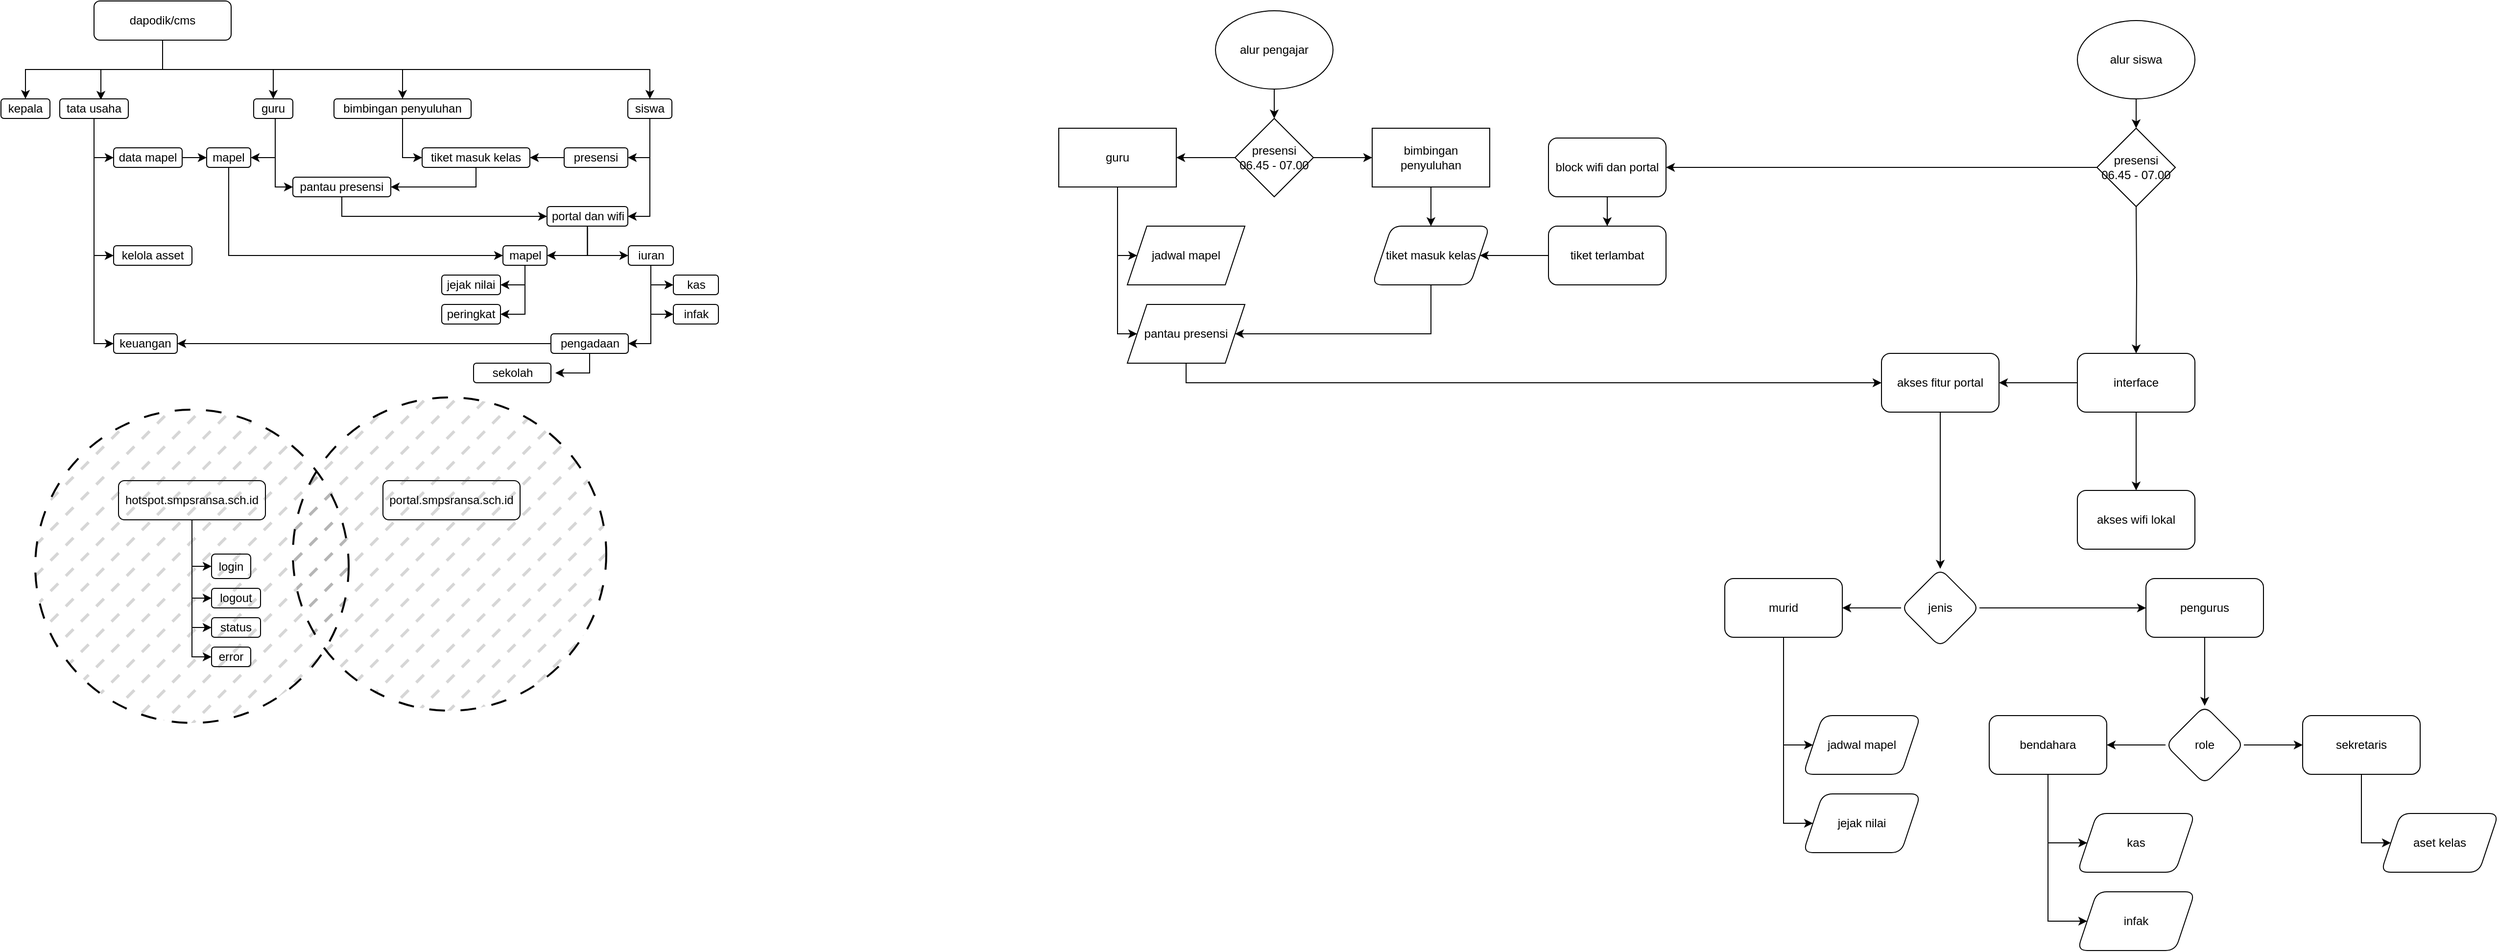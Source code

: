 <mxfile version="22.0.4" type="github">
  <diagram name="Halaman-1" id="TxN-kL1bxHS-qyeHNueX">
    <mxGraphModel dx="786" dy="450" grid="1" gridSize="10" guides="1" tooltips="1" connect="1" arrows="1" fold="1" page="1" pageScale="1" pageWidth="827" pageHeight="1169" math="0" shadow="0">
      <root>
        <mxCell id="0" />
        <mxCell id="1" parent="0" />
        <mxCell id="PeeLNKL8KS9F9H26MRFx-2" value="portal.smpsransa.sch.id" style="rounded=1;whiteSpace=wrap;html=1;" vertex="1" parent="1">
          <mxGeometry x="450" y="510" width="140" height="40" as="geometry" />
        </mxCell>
        <mxCell id="PeeLNKL8KS9F9H26MRFx-53" style="edgeStyle=orthogonalEdgeStyle;rounded=0;orthogonalLoop=1;jettySize=auto;html=1;exitX=0.5;exitY=1;exitDx=0;exitDy=0;entryX=0;entryY=0.5;entryDx=0;entryDy=0;" edge="1" parent="1" source="PeeLNKL8KS9F9H26MRFx-3" target="PeeLNKL8KS9F9H26MRFx-4">
          <mxGeometry relative="1" as="geometry" />
        </mxCell>
        <mxCell id="PeeLNKL8KS9F9H26MRFx-54" style="edgeStyle=orthogonalEdgeStyle;rounded=0;orthogonalLoop=1;jettySize=auto;html=1;exitX=0.5;exitY=1;exitDx=0;exitDy=0;entryX=0;entryY=0.5;entryDx=0;entryDy=0;" edge="1" parent="1" source="PeeLNKL8KS9F9H26MRFx-3" target="PeeLNKL8KS9F9H26MRFx-5">
          <mxGeometry relative="1" as="geometry" />
        </mxCell>
        <mxCell id="PeeLNKL8KS9F9H26MRFx-55" style="edgeStyle=orthogonalEdgeStyle;rounded=0;orthogonalLoop=1;jettySize=auto;html=1;exitX=0.5;exitY=1;exitDx=0;exitDy=0;entryX=0;entryY=0.5;entryDx=0;entryDy=0;" edge="1" parent="1" source="PeeLNKL8KS9F9H26MRFx-3" target="PeeLNKL8KS9F9H26MRFx-6">
          <mxGeometry relative="1" as="geometry" />
        </mxCell>
        <mxCell id="PeeLNKL8KS9F9H26MRFx-56" style="edgeStyle=orthogonalEdgeStyle;rounded=0;orthogonalLoop=1;jettySize=auto;html=1;exitX=0.5;exitY=1;exitDx=0;exitDy=0;entryX=0;entryY=0.5;entryDx=0;entryDy=0;" edge="1" parent="1" source="PeeLNKL8KS9F9H26MRFx-3" target="PeeLNKL8KS9F9H26MRFx-7">
          <mxGeometry relative="1" as="geometry" />
        </mxCell>
        <mxCell id="PeeLNKL8KS9F9H26MRFx-3" value="hotspot.smpsransa.sch.id" style="rounded=1;whiteSpace=wrap;html=1;" vertex="1" parent="1">
          <mxGeometry x="180" y="510" width="150" height="40" as="geometry" />
        </mxCell>
        <mxCell id="PeeLNKL8KS9F9H26MRFx-4" value="login" style="rounded=1;whiteSpace=wrap;html=1;" vertex="1" parent="1">
          <mxGeometry x="275" y="585" width="40" height="25" as="geometry" />
        </mxCell>
        <mxCell id="PeeLNKL8KS9F9H26MRFx-5" value="logout" style="rounded=1;whiteSpace=wrap;html=1;" vertex="1" parent="1">
          <mxGeometry x="275" y="620" width="50" height="20" as="geometry" />
        </mxCell>
        <mxCell id="PeeLNKL8KS9F9H26MRFx-6" value="status" style="rounded=1;whiteSpace=wrap;html=1;" vertex="1" parent="1">
          <mxGeometry x="275" y="650" width="50" height="20" as="geometry" />
        </mxCell>
        <mxCell id="PeeLNKL8KS9F9H26MRFx-7" value="error" style="rounded=1;whiteSpace=wrap;html=1;" vertex="1" parent="1">
          <mxGeometry x="275" y="680" width="40" height="20" as="geometry" />
        </mxCell>
        <mxCell id="PeeLNKL8KS9F9H26MRFx-32" style="edgeStyle=orthogonalEdgeStyle;rounded=0;orthogonalLoop=1;jettySize=auto;html=1;exitX=0.5;exitY=1;exitDx=0;exitDy=0;entryX=0.5;entryY=0;entryDx=0;entryDy=0;" edge="1" parent="1" source="PeeLNKL8KS9F9H26MRFx-8" target="PeeLNKL8KS9F9H26MRFx-10">
          <mxGeometry relative="1" as="geometry" />
        </mxCell>
        <mxCell id="PeeLNKL8KS9F9H26MRFx-36" style="edgeStyle=orthogonalEdgeStyle;rounded=0;orthogonalLoop=1;jettySize=auto;html=1;exitX=0.5;exitY=1;exitDx=0;exitDy=0;" edge="1" parent="1" source="PeeLNKL8KS9F9H26MRFx-8" target="PeeLNKL8KS9F9H26MRFx-12">
          <mxGeometry relative="1" as="geometry" />
        </mxCell>
        <mxCell id="PeeLNKL8KS9F9H26MRFx-37" style="edgeStyle=orthogonalEdgeStyle;rounded=0;orthogonalLoop=1;jettySize=auto;html=1;exitX=0.5;exitY=1;exitDx=0;exitDy=0;entryX=0.5;entryY=0;entryDx=0;entryDy=0;" edge="1" parent="1" source="PeeLNKL8KS9F9H26MRFx-8" target="PeeLNKL8KS9F9H26MRFx-13">
          <mxGeometry relative="1" as="geometry" />
        </mxCell>
        <mxCell id="PeeLNKL8KS9F9H26MRFx-38" style="edgeStyle=orthogonalEdgeStyle;rounded=0;orthogonalLoop=1;jettySize=auto;html=1;exitX=0.5;exitY=1;exitDx=0;exitDy=0;" edge="1" parent="1" source="PeeLNKL8KS9F9H26MRFx-8" target="PeeLNKL8KS9F9H26MRFx-23">
          <mxGeometry relative="1" as="geometry" />
        </mxCell>
        <mxCell id="PeeLNKL8KS9F9H26MRFx-8" value="dapodik/cms" style="rounded=1;whiteSpace=wrap;html=1;" vertex="1" parent="1">
          <mxGeometry x="155" y="20" width="140" height="40" as="geometry" />
        </mxCell>
        <mxCell id="PeeLNKL8KS9F9H26MRFx-190" style="edgeStyle=orthogonalEdgeStyle;rounded=0;orthogonalLoop=1;jettySize=auto;html=1;exitX=0.5;exitY=1;exitDx=0;exitDy=0;entryX=0;entryY=0.5;entryDx=0;entryDy=0;" edge="1" parent="1" source="PeeLNKL8KS9F9H26MRFx-17" target="PeeLNKL8KS9F9H26MRFx-188">
          <mxGeometry relative="1" as="geometry" />
        </mxCell>
        <mxCell id="PeeLNKL8KS9F9H26MRFx-17" value="mapel" style="rounded=1;whiteSpace=wrap;html=1;" vertex="1" parent="1">
          <mxGeometry x="270" y="170" width="45" height="20" as="geometry" />
        </mxCell>
        <mxCell id="PeeLNKL8KS9F9H26MRFx-43" style="edgeStyle=orthogonalEdgeStyle;rounded=0;orthogonalLoop=1;jettySize=auto;html=1;exitX=0.5;exitY=1;exitDx=0;exitDy=0;entryX=1;entryY=0.5;entryDx=0;entryDy=0;" edge="1" parent="1" source="PeeLNKL8KS9F9H26MRFx-23" target="PeeLNKL8KS9F9H26MRFx-25">
          <mxGeometry relative="1" as="geometry" />
        </mxCell>
        <mxCell id="PeeLNKL8KS9F9H26MRFx-186" style="edgeStyle=orthogonalEdgeStyle;rounded=0;orthogonalLoop=1;jettySize=auto;html=1;exitX=0.5;exitY=1;exitDx=0;exitDy=0;entryX=1;entryY=0.5;entryDx=0;entryDy=0;" edge="1" parent="1" source="PeeLNKL8KS9F9H26MRFx-23" target="PeeLNKL8KS9F9H26MRFx-169">
          <mxGeometry relative="1" as="geometry" />
        </mxCell>
        <mxCell id="PeeLNKL8KS9F9H26MRFx-23" value="siswa" style="rounded=1;whiteSpace=wrap;html=1;" vertex="1" parent="1">
          <mxGeometry x="700" y="120" width="45" height="20" as="geometry" />
        </mxCell>
        <mxCell id="PeeLNKL8KS9F9H26MRFx-164" style="edgeStyle=orthogonalEdgeStyle;rounded=0;orthogonalLoop=1;jettySize=auto;html=1;exitX=0.5;exitY=1;exitDx=0;exitDy=0;entryX=0;entryY=0.5;entryDx=0;entryDy=0;" edge="1" parent="1" source="PeeLNKL8KS9F9H26MRFx-24" target="PeeLNKL8KS9F9H26MRFx-150">
          <mxGeometry relative="1" as="geometry">
            <Array as="points">
              <mxPoint x="723.5" y="310" />
            </Array>
          </mxGeometry>
        </mxCell>
        <mxCell id="PeeLNKL8KS9F9H26MRFx-165" style="edgeStyle=orthogonalEdgeStyle;rounded=0;orthogonalLoop=1;jettySize=auto;html=1;exitX=0.5;exitY=1;exitDx=0;exitDy=0;entryX=0;entryY=0.5;entryDx=0;entryDy=0;" edge="1" parent="1" source="PeeLNKL8KS9F9H26MRFx-24" target="PeeLNKL8KS9F9H26MRFx-151">
          <mxGeometry relative="1" as="geometry" />
        </mxCell>
        <mxCell id="PeeLNKL8KS9F9H26MRFx-180" style="edgeStyle=orthogonalEdgeStyle;rounded=0;orthogonalLoop=1;jettySize=auto;html=1;exitX=0.5;exitY=1;exitDx=0;exitDy=0;entryX=1;entryY=0.5;entryDx=0;entryDy=0;" edge="1" parent="1" source="PeeLNKL8KS9F9H26MRFx-24" target="PeeLNKL8KS9F9H26MRFx-152">
          <mxGeometry relative="1" as="geometry" />
        </mxCell>
        <mxCell id="PeeLNKL8KS9F9H26MRFx-24" value="iuran" style="rounded=1;whiteSpace=wrap;html=1;" vertex="1" parent="1">
          <mxGeometry x="700.5" y="270" width="46" height="20" as="geometry" />
        </mxCell>
        <mxCell id="PeeLNKL8KS9F9H26MRFx-167" value="" style="edgeStyle=orthogonalEdgeStyle;rounded=0;orthogonalLoop=1;jettySize=auto;html=1;" edge="1" parent="1" source="PeeLNKL8KS9F9H26MRFx-25" target="PeeLNKL8KS9F9H26MRFx-30">
          <mxGeometry relative="1" as="geometry" />
        </mxCell>
        <mxCell id="PeeLNKL8KS9F9H26MRFx-25" value="presensi" style="rounded=1;whiteSpace=wrap;html=1;" vertex="1" parent="1">
          <mxGeometry x="635" y="170" width="65" height="20" as="geometry" />
        </mxCell>
        <mxCell id="PeeLNKL8KS9F9H26MRFx-28" value="kelola asset" style="rounded=1;whiteSpace=wrap;html=1;" vertex="1" parent="1">
          <mxGeometry x="175" y="270" width="80" height="20" as="geometry" />
        </mxCell>
        <mxCell id="PeeLNKL8KS9F9H26MRFx-183" value="" style="edgeStyle=orthogonalEdgeStyle;rounded=0;orthogonalLoop=1;jettySize=auto;html=1;" edge="1" parent="1" source="PeeLNKL8KS9F9H26MRFx-29" target="PeeLNKL8KS9F9H26MRFx-17">
          <mxGeometry relative="1" as="geometry" />
        </mxCell>
        <mxCell id="PeeLNKL8KS9F9H26MRFx-29" value="data mapel" style="rounded=1;whiteSpace=wrap;html=1;" vertex="1" parent="1">
          <mxGeometry x="175" y="170" width="70" height="20" as="geometry" />
        </mxCell>
        <mxCell id="PeeLNKL8KS9F9H26MRFx-176" style="edgeStyle=orthogonalEdgeStyle;rounded=0;orthogonalLoop=1;jettySize=auto;html=1;exitX=0.5;exitY=1;exitDx=0;exitDy=0;entryX=1;entryY=0.5;entryDx=0;entryDy=0;" edge="1" parent="1" source="PeeLNKL8KS9F9H26MRFx-30" target="PeeLNKL8KS9F9H26MRFx-149">
          <mxGeometry relative="1" as="geometry" />
        </mxCell>
        <mxCell id="PeeLNKL8KS9F9H26MRFx-30" value="tiket masuk kelas" style="rounded=1;whiteSpace=wrap;html=1;" vertex="1" parent="1">
          <mxGeometry x="490" y="170" width="110" height="20" as="geometry" />
        </mxCell>
        <mxCell id="PeeLNKL8KS9F9H26MRFx-34" style="edgeStyle=orthogonalEdgeStyle;rounded=0;orthogonalLoop=1;jettySize=auto;html=1;exitX=0.5;exitY=1;exitDx=0;exitDy=0;entryX=0.6;entryY=0.05;entryDx=0;entryDy=0;entryPerimeter=0;" edge="1" parent="1" source="PeeLNKL8KS9F9H26MRFx-8" target="PeeLNKL8KS9F9H26MRFx-11">
          <mxGeometry relative="1" as="geometry" />
        </mxCell>
        <mxCell id="PeeLNKL8KS9F9H26MRFx-46" style="edgeStyle=orthogonalEdgeStyle;rounded=0;orthogonalLoop=1;jettySize=auto;html=1;exitX=0.5;exitY=1;exitDx=0;exitDy=0;entryX=1;entryY=0.5;entryDx=0;entryDy=0;" edge="1" parent="1" target="PeeLNKL8KS9F9H26MRFx-17">
          <mxGeometry relative="1" as="geometry">
            <mxPoint x="325" y="140" as="sourcePoint" />
            <Array as="points">
              <mxPoint x="340" y="140" />
              <mxPoint x="340" y="180" />
            </Array>
          </mxGeometry>
        </mxCell>
        <mxCell id="PeeLNKL8KS9F9H26MRFx-48" style="edgeStyle=orthogonalEdgeStyle;rounded=0;orthogonalLoop=1;jettySize=auto;html=1;exitX=0.5;exitY=1;exitDx=0;exitDy=0;entryX=0;entryY=0.5;entryDx=0;entryDy=0;" edge="1" parent="1" source="PeeLNKL8KS9F9H26MRFx-12" target="PeeLNKL8KS9F9H26MRFx-30">
          <mxGeometry relative="1" as="geometry" />
        </mxCell>
        <mxCell id="PeeLNKL8KS9F9H26MRFx-50" style="edgeStyle=orthogonalEdgeStyle;rounded=0;orthogonalLoop=1;jettySize=auto;html=1;exitX=0.5;exitY=1;exitDx=0;exitDy=0;entryX=0;entryY=0.5;entryDx=0;entryDy=0;" edge="1" parent="1" source="PeeLNKL8KS9F9H26MRFx-11" target="PeeLNKL8KS9F9H26MRFx-28">
          <mxGeometry relative="1" as="geometry" />
        </mxCell>
        <mxCell id="PeeLNKL8KS9F9H26MRFx-51" style="edgeStyle=orthogonalEdgeStyle;rounded=0;orthogonalLoop=1;jettySize=auto;html=1;exitX=0.5;exitY=1;exitDx=0;exitDy=0;entryX=0;entryY=0.5;entryDx=0;entryDy=0;" edge="1" parent="1" source="PeeLNKL8KS9F9H26MRFx-11" target="PeeLNKL8KS9F9H26MRFx-29">
          <mxGeometry relative="1" as="geometry" />
        </mxCell>
        <mxCell id="PeeLNKL8KS9F9H26MRFx-57" value="" style="ellipse;whiteSpace=wrap;html=1;fillStyle=dashed;fillColor=#333333;strokeColor=default;dashed=1;dashPattern=8 8;gradientColor=none;shadow=0;strokeWidth=2;fillOpacity=20;" vertex="1" parent="1">
          <mxGeometry x="95" y="437.5" width="320" height="320" as="geometry" />
        </mxCell>
        <mxCell id="PeeLNKL8KS9F9H26MRFx-58" value="" style="ellipse;whiteSpace=wrap;html=1;fillStyle=dashed;fillColor=#333333;strokeColor=default;dashed=1;dashPattern=8 8;gradientColor=none;shadow=0;strokeWidth=2;fillOpacity=20;" vertex="1" parent="1">
          <mxGeometry x="358" y="425" width="320" height="320" as="geometry" />
        </mxCell>
        <mxCell id="PeeLNKL8KS9F9H26MRFx-91" value="" style="edgeStyle=orthogonalEdgeStyle;rounded=0;orthogonalLoop=1;jettySize=auto;html=1;" edge="1" parent="1" source="PeeLNKL8KS9F9H26MRFx-60" target="PeeLNKL8KS9F9H26MRFx-90">
          <mxGeometry relative="1" as="geometry" />
        </mxCell>
        <mxCell id="PeeLNKL8KS9F9H26MRFx-60" value="alur siswa" style="ellipse;whiteSpace=wrap;html=1;" vertex="1" parent="1">
          <mxGeometry x="2180" y="40" width="120" height="80" as="geometry" />
        </mxCell>
        <mxCell id="PeeLNKL8KS9F9H26MRFx-69" style="edgeStyle=orthogonalEdgeStyle;rounded=0;orthogonalLoop=1;jettySize=auto;html=1;exitX=0;exitY=0.5;exitDx=0;exitDy=0;entryX=1;entryY=0.5;entryDx=0;entryDy=0;" edge="1" parent="1" source="PeeLNKL8KS9F9H26MRFx-90" target="PeeLNKL8KS9F9H26MRFx-65">
          <mxGeometry relative="1" as="geometry">
            <mxPoint x="1870" y="190" as="sourcePoint" />
            <mxPoint x="1830" y="190" as="targetPoint" />
          </mxGeometry>
        </mxCell>
        <mxCell id="PeeLNKL8KS9F9H26MRFx-71" value="" style="edgeStyle=orthogonalEdgeStyle;rounded=0;orthogonalLoop=1;jettySize=auto;html=1;exitX=0.5;exitY=1;exitDx=0;exitDy=0;" edge="1" parent="1" target="PeeLNKL8KS9F9H26MRFx-70">
          <mxGeometry relative="1" as="geometry">
            <mxPoint x="2240" y="230" as="sourcePoint" />
          </mxGeometry>
        </mxCell>
        <mxCell id="PeeLNKL8KS9F9H26MRFx-68" value="" style="edgeStyle=orthogonalEdgeStyle;rounded=0;orthogonalLoop=1;jettySize=auto;html=1;" edge="1" parent="1" source="PeeLNKL8KS9F9H26MRFx-65" target="PeeLNKL8KS9F9H26MRFx-67">
          <mxGeometry relative="1" as="geometry" />
        </mxCell>
        <mxCell id="PeeLNKL8KS9F9H26MRFx-65" value="block wifi dan portal" style="whiteSpace=wrap;html=1;rounded=1;" vertex="1" parent="1">
          <mxGeometry x="1640" y="160" width="120" height="60" as="geometry" />
        </mxCell>
        <mxCell id="PeeLNKL8KS9F9H26MRFx-138" style="edgeStyle=orthogonalEdgeStyle;rounded=0;orthogonalLoop=1;jettySize=auto;html=1;exitX=0;exitY=0.5;exitDx=0;exitDy=0;entryX=1;entryY=0.5;entryDx=0;entryDy=0;" edge="1" parent="1" source="PeeLNKL8KS9F9H26MRFx-67" target="PeeLNKL8KS9F9H26MRFx-86">
          <mxGeometry relative="1" as="geometry" />
        </mxCell>
        <mxCell id="PeeLNKL8KS9F9H26MRFx-67" value="tiket terlambat" style="whiteSpace=wrap;html=1;rounded=1;" vertex="1" parent="1">
          <mxGeometry x="1640" y="250" width="120" height="60" as="geometry" />
        </mxCell>
        <mxCell id="PeeLNKL8KS9F9H26MRFx-73" value="" style="edgeStyle=orthogonalEdgeStyle;rounded=0;orthogonalLoop=1;jettySize=auto;html=1;" edge="1" parent="1" source="PeeLNKL8KS9F9H26MRFx-70" target="PeeLNKL8KS9F9H26MRFx-72">
          <mxGeometry relative="1" as="geometry" />
        </mxCell>
        <mxCell id="PeeLNKL8KS9F9H26MRFx-139" value="" style="edgeStyle=orthogonalEdgeStyle;rounded=0;orthogonalLoop=1;jettySize=auto;html=1;" edge="1" parent="1" source="PeeLNKL8KS9F9H26MRFx-70" target="PeeLNKL8KS9F9H26MRFx-74">
          <mxGeometry relative="1" as="geometry" />
        </mxCell>
        <mxCell id="PeeLNKL8KS9F9H26MRFx-70" value="interface" style="whiteSpace=wrap;html=1;rounded=1;" vertex="1" parent="1">
          <mxGeometry x="2180" y="380" width="120" height="60" as="geometry" />
        </mxCell>
        <mxCell id="PeeLNKL8KS9F9H26MRFx-72" value="akses wifi lokal" style="whiteSpace=wrap;html=1;rounded=1;" vertex="1" parent="1">
          <mxGeometry x="2180" y="520" width="120" height="60" as="geometry" />
        </mxCell>
        <mxCell id="PeeLNKL8KS9F9H26MRFx-99" value="" style="edgeStyle=orthogonalEdgeStyle;rounded=0;orthogonalLoop=1;jettySize=auto;html=1;" edge="1" parent="1" source="PeeLNKL8KS9F9H26MRFx-74" target="PeeLNKL8KS9F9H26MRFx-98">
          <mxGeometry relative="1" as="geometry" />
        </mxCell>
        <mxCell id="PeeLNKL8KS9F9H26MRFx-74" value="akses fitur portal" style="whiteSpace=wrap;html=1;rounded=1;" vertex="1" parent="1">
          <mxGeometry x="1980" y="380" width="120" height="60" as="geometry" />
        </mxCell>
        <mxCell id="PeeLNKL8KS9F9H26MRFx-79" style="edgeStyle=orthogonalEdgeStyle;rounded=0;orthogonalLoop=1;jettySize=auto;html=1;exitX=0.5;exitY=1;exitDx=0;exitDy=0;entryX=0.5;entryY=0;entryDx=0;entryDy=0;" edge="1" parent="1" source="PeeLNKL8KS9F9H26MRFx-77" target="PeeLNKL8KS9F9H26MRFx-78">
          <mxGeometry relative="1" as="geometry" />
        </mxCell>
        <mxCell id="PeeLNKL8KS9F9H26MRFx-77" value="alur pengajar" style="ellipse;whiteSpace=wrap;html=1;" vertex="1" parent="1">
          <mxGeometry x="1300" y="30" width="120" height="80" as="geometry" />
        </mxCell>
        <mxCell id="PeeLNKL8KS9F9H26MRFx-81" value="" style="edgeStyle=orthogonalEdgeStyle;rounded=0;orthogonalLoop=1;jettySize=auto;html=1;" edge="1" parent="1" source="PeeLNKL8KS9F9H26MRFx-78" target="PeeLNKL8KS9F9H26MRFx-80">
          <mxGeometry relative="1" as="geometry" />
        </mxCell>
        <mxCell id="PeeLNKL8KS9F9H26MRFx-83" value="" style="edgeStyle=orthogonalEdgeStyle;rounded=0;orthogonalLoop=1;jettySize=auto;html=1;" edge="1" parent="1" source="PeeLNKL8KS9F9H26MRFx-78" target="PeeLNKL8KS9F9H26MRFx-82">
          <mxGeometry relative="1" as="geometry" />
        </mxCell>
        <mxCell id="PeeLNKL8KS9F9H26MRFx-78" value="presensi 06.45 - 07.00" style="rhombus;whiteSpace=wrap;html=1;" vertex="1" parent="1">
          <mxGeometry x="1320" y="140" width="80" height="80" as="geometry" />
        </mxCell>
        <mxCell id="PeeLNKL8KS9F9H26MRFx-143" value="" style="edgeStyle=orthogonalEdgeStyle;rounded=0;orthogonalLoop=1;jettySize=auto;html=1;entryX=0;entryY=0.5;entryDx=0;entryDy=0;" edge="1" parent="1" source="PeeLNKL8KS9F9H26MRFx-80" target="PeeLNKL8KS9F9H26MRFx-142">
          <mxGeometry relative="1" as="geometry">
            <Array as="points">
              <mxPoint x="1200" y="280" />
            </Array>
          </mxGeometry>
        </mxCell>
        <mxCell id="PeeLNKL8KS9F9H26MRFx-145" style="edgeStyle=orthogonalEdgeStyle;rounded=0;orthogonalLoop=1;jettySize=auto;html=1;exitX=0.5;exitY=1;exitDx=0;exitDy=0;entryX=0;entryY=0.5;entryDx=0;entryDy=0;" edge="1" parent="1" source="PeeLNKL8KS9F9H26MRFx-80" target="PeeLNKL8KS9F9H26MRFx-144">
          <mxGeometry relative="1" as="geometry">
            <Array as="points">
              <mxPoint x="1200" y="360" />
            </Array>
          </mxGeometry>
        </mxCell>
        <mxCell id="PeeLNKL8KS9F9H26MRFx-80" value="guru" style="whiteSpace=wrap;html=1;" vertex="1" parent="1">
          <mxGeometry x="1140" y="150" width="120" height="60" as="geometry" />
        </mxCell>
        <mxCell id="PeeLNKL8KS9F9H26MRFx-87" value="" style="edgeStyle=orthogonalEdgeStyle;rounded=0;orthogonalLoop=1;jettySize=auto;html=1;" edge="1" parent="1" source="PeeLNKL8KS9F9H26MRFx-82" target="PeeLNKL8KS9F9H26MRFx-86">
          <mxGeometry relative="1" as="geometry" />
        </mxCell>
        <mxCell id="PeeLNKL8KS9F9H26MRFx-82" value="bimbingan penyuluhan" style="whiteSpace=wrap;html=1;" vertex="1" parent="1">
          <mxGeometry x="1460" y="150" width="120" height="60" as="geometry" />
        </mxCell>
        <mxCell id="PeeLNKL8KS9F9H26MRFx-147" style="edgeStyle=orthogonalEdgeStyle;rounded=0;orthogonalLoop=1;jettySize=auto;html=1;exitX=0.5;exitY=1;exitDx=0;exitDy=0;entryX=1;entryY=0.5;entryDx=0;entryDy=0;" edge="1" parent="1" source="PeeLNKL8KS9F9H26MRFx-86" target="PeeLNKL8KS9F9H26MRFx-144">
          <mxGeometry relative="1" as="geometry">
            <Array as="points">
              <mxPoint x="1520" y="360" />
            </Array>
          </mxGeometry>
        </mxCell>
        <mxCell id="PeeLNKL8KS9F9H26MRFx-86" value="tiket masuk kelas" style="shape=parallelogram;perimeter=parallelogramPerimeter;whiteSpace=wrap;html=1;fixedSize=1;rounded=1;" vertex="1" parent="1">
          <mxGeometry x="1460" y="250" width="120" height="60" as="geometry" />
        </mxCell>
        <mxCell id="PeeLNKL8KS9F9H26MRFx-90" value="presensi 06.45 - 07.00" style="rhombus;whiteSpace=wrap;html=1;" vertex="1" parent="1">
          <mxGeometry x="2200" y="150" width="80" height="80" as="geometry" />
        </mxCell>
        <mxCell id="PeeLNKL8KS9F9H26MRFx-103" value="" style="edgeStyle=orthogonalEdgeStyle;rounded=0;orthogonalLoop=1;jettySize=auto;html=1;" edge="1" parent="1" source="PeeLNKL8KS9F9H26MRFx-98" target="PeeLNKL8KS9F9H26MRFx-102">
          <mxGeometry relative="1" as="geometry" />
        </mxCell>
        <mxCell id="PeeLNKL8KS9F9H26MRFx-106" value="" style="edgeStyle=orthogonalEdgeStyle;rounded=0;orthogonalLoop=1;jettySize=auto;html=1;" edge="1" parent="1" source="PeeLNKL8KS9F9H26MRFx-98" target="PeeLNKL8KS9F9H26MRFx-105">
          <mxGeometry relative="1" as="geometry" />
        </mxCell>
        <mxCell id="PeeLNKL8KS9F9H26MRFx-98" value="jenis" style="rhombus;whiteSpace=wrap;html=1;rounded=1;" vertex="1" parent="1">
          <mxGeometry x="2000" y="600" width="80" height="80" as="geometry" />
        </mxCell>
        <mxCell id="PeeLNKL8KS9F9H26MRFx-108" value="" style="edgeStyle=orthogonalEdgeStyle;rounded=0;orthogonalLoop=1;jettySize=auto;html=1;" edge="1" parent="1" source="PeeLNKL8KS9F9H26MRFx-102" target="PeeLNKL8KS9F9H26MRFx-107">
          <mxGeometry relative="1" as="geometry" />
        </mxCell>
        <mxCell id="PeeLNKL8KS9F9H26MRFx-102" value="pengurus" style="whiteSpace=wrap;html=1;rounded=1;" vertex="1" parent="1">
          <mxGeometry x="2250" y="610" width="120" height="60" as="geometry" />
        </mxCell>
        <mxCell id="PeeLNKL8KS9F9H26MRFx-130" value="" style="edgeStyle=orthogonalEdgeStyle;rounded=0;orthogonalLoop=1;jettySize=auto;html=1;entryX=0;entryY=0.5;entryDx=0;entryDy=0;" edge="1" parent="1" source="PeeLNKL8KS9F9H26MRFx-105" target="PeeLNKL8KS9F9H26MRFx-129">
          <mxGeometry relative="1" as="geometry">
            <Array as="points">
              <mxPoint x="1880" y="780" />
            </Array>
          </mxGeometry>
        </mxCell>
        <mxCell id="PeeLNKL8KS9F9H26MRFx-133" style="edgeStyle=orthogonalEdgeStyle;rounded=0;orthogonalLoop=1;jettySize=auto;html=1;exitX=0.5;exitY=1;exitDx=0;exitDy=0;entryX=0;entryY=0.5;entryDx=0;entryDy=0;" edge="1" parent="1" source="PeeLNKL8KS9F9H26MRFx-105" target="PeeLNKL8KS9F9H26MRFx-132">
          <mxGeometry relative="1" as="geometry">
            <Array as="points">
              <mxPoint x="1880" y="860" />
            </Array>
          </mxGeometry>
        </mxCell>
        <mxCell id="PeeLNKL8KS9F9H26MRFx-105" value="murid" style="whiteSpace=wrap;html=1;rounded=1;" vertex="1" parent="1">
          <mxGeometry x="1820" y="610" width="120" height="60" as="geometry" />
        </mxCell>
        <mxCell id="PeeLNKL8KS9F9H26MRFx-110" value="" style="edgeStyle=orthogonalEdgeStyle;rounded=0;orthogonalLoop=1;jettySize=auto;html=1;" edge="1" parent="1" source="PeeLNKL8KS9F9H26MRFx-107" target="PeeLNKL8KS9F9H26MRFx-109">
          <mxGeometry relative="1" as="geometry" />
        </mxCell>
        <mxCell id="PeeLNKL8KS9F9H26MRFx-112" value="" style="edgeStyle=orthogonalEdgeStyle;rounded=0;orthogonalLoop=1;jettySize=auto;html=1;" edge="1" parent="1" source="PeeLNKL8KS9F9H26MRFx-107" target="PeeLNKL8KS9F9H26MRFx-111">
          <mxGeometry relative="1" as="geometry" />
        </mxCell>
        <mxCell id="PeeLNKL8KS9F9H26MRFx-107" value="role" style="rhombus;whiteSpace=wrap;html=1;rounded=1;" vertex="1" parent="1">
          <mxGeometry x="2270" y="740" width="80" height="80" as="geometry" />
        </mxCell>
        <mxCell id="PeeLNKL8KS9F9H26MRFx-124" style="edgeStyle=orthogonalEdgeStyle;rounded=0;orthogonalLoop=1;jettySize=auto;html=1;exitX=0.5;exitY=1;exitDx=0;exitDy=0;entryX=0;entryY=0.5;entryDx=0;entryDy=0;" edge="1" parent="1" source="PeeLNKL8KS9F9H26MRFx-109" target="PeeLNKL8KS9F9H26MRFx-121">
          <mxGeometry relative="1" as="geometry">
            <Array as="points">
              <mxPoint x="2150" y="880" />
            </Array>
          </mxGeometry>
        </mxCell>
        <mxCell id="PeeLNKL8KS9F9H26MRFx-125" style="edgeStyle=orthogonalEdgeStyle;rounded=0;orthogonalLoop=1;jettySize=auto;html=1;exitX=0.5;exitY=1;exitDx=0;exitDy=0;entryX=0;entryY=0.5;entryDx=0;entryDy=0;" edge="1" parent="1" source="PeeLNKL8KS9F9H26MRFx-109" target="PeeLNKL8KS9F9H26MRFx-123">
          <mxGeometry relative="1" as="geometry">
            <Array as="points">
              <mxPoint x="2150" y="960" />
            </Array>
          </mxGeometry>
        </mxCell>
        <mxCell id="PeeLNKL8KS9F9H26MRFx-109" value="bendahara" style="whiteSpace=wrap;html=1;rounded=1;" vertex="1" parent="1">
          <mxGeometry x="2090" y="750" width="120" height="60" as="geometry" />
        </mxCell>
        <mxCell id="PeeLNKL8KS9F9H26MRFx-128" value="" style="edgeStyle=orthogonalEdgeStyle;rounded=0;orthogonalLoop=1;jettySize=auto;html=1;" edge="1" parent="1" source="PeeLNKL8KS9F9H26MRFx-111" target="PeeLNKL8KS9F9H26MRFx-127">
          <mxGeometry relative="1" as="geometry">
            <Array as="points">
              <mxPoint x="2470" y="880" />
            </Array>
          </mxGeometry>
        </mxCell>
        <mxCell id="PeeLNKL8KS9F9H26MRFx-111" value="sekretaris" style="whiteSpace=wrap;html=1;rounded=1;" vertex="1" parent="1">
          <mxGeometry x="2410" y="750" width="120" height="60" as="geometry" />
        </mxCell>
        <mxCell id="PeeLNKL8KS9F9H26MRFx-121" value="kas" style="shape=parallelogram;perimeter=parallelogramPerimeter;whiteSpace=wrap;html=1;fixedSize=1;rounded=1;" vertex="1" parent="1">
          <mxGeometry x="2180" y="850" width="120" height="60" as="geometry" />
        </mxCell>
        <mxCell id="PeeLNKL8KS9F9H26MRFx-123" value="infak" style="shape=parallelogram;perimeter=parallelogramPerimeter;whiteSpace=wrap;html=1;fixedSize=1;rounded=1;" vertex="1" parent="1">
          <mxGeometry x="2180" y="930" width="120" height="60" as="geometry" />
        </mxCell>
        <mxCell id="PeeLNKL8KS9F9H26MRFx-127" value="aset kelas" style="shape=parallelogram;perimeter=parallelogramPerimeter;whiteSpace=wrap;html=1;fixedSize=1;rounded=1;" vertex="1" parent="1">
          <mxGeometry x="2490" y="850" width="120" height="60" as="geometry" />
        </mxCell>
        <mxCell id="PeeLNKL8KS9F9H26MRFx-129" value="jadwal mapel" style="shape=parallelogram;perimeter=parallelogramPerimeter;whiteSpace=wrap;html=1;fixedSize=1;rounded=1;" vertex="1" parent="1">
          <mxGeometry x="1900" y="750" width="120" height="60" as="geometry" />
        </mxCell>
        <mxCell id="PeeLNKL8KS9F9H26MRFx-132" value="jejak nilai" style="shape=parallelogram;perimeter=parallelogramPerimeter;whiteSpace=wrap;html=1;fixedSize=1;rounded=1;" vertex="1" parent="1">
          <mxGeometry x="1900" y="830" width="120" height="60" as="geometry" />
        </mxCell>
        <mxCell id="PeeLNKL8KS9F9H26MRFx-142" value="jadwal mapel" style="shape=parallelogram;perimeter=parallelogramPerimeter;whiteSpace=wrap;html=1;fixedSize=1;" vertex="1" parent="1">
          <mxGeometry x="1210" y="250" width="120" height="60" as="geometry" />
        </mxCell>
        <mxCell id="PeeLNKL8KS9F9H26MRFx-148" style="edgeStyle=orthogonalEdgeStyle;rounded=0;orthogonalLoop=1;jettySize=auto;html=1;exitX=0.5;exitY=1;exitDx=0;exitDy=0;entryX=0;entryY=0.5;entryDx=0;entryDy=0;" edge="1" parent="1" source="PeeLNKL8KS9F9H26MRFx-144" target="PeeLNKL8KS9F9H26MRFx-74">
          <mxGeometry relative="1" as="geometry">
            <Array as="points">
              <mxPoint x="1270" y="410" />
            </Array>
          </mxGeometry>
        </mxCell>
        <mxCell id="PeeLNKL8KS9F9H26MRFx-144" value="pantau presensi" style="shape=parallelogram;perimeter=parallelogramPerimeter;whiteSpace=wrap;html=1;fixedSize=1;" vertex="1" parent="1">
          <mxGeometry x="1210" y="330" width="120" height="60" as="geometry" />
        </mxCell>
        <mxCell id="PeeLNKL8KS9F9H26MRFx-177" style="edgeStyle=orthogonalEdgeStyle;rounded=0;orthogonalLoop=1;jettySize=auto;html=1;exitX=0.5;exitY=1;exitDx=0;exitDy=0;entryX=0;entryY=0.5;entryDx=0;entryDy=0;" edge="1" parent="1" source="PeeLNKL8KS9F9H26MRFx-149" target="PeeLNKL8KS9F9H26MRFx-169">
          <mxGeometry relative="1" as="geometry" />
        </mxCell>
        <mxCell id="PeeLNKL8KS9F9H26MRFx-149" value="pantau presensi" style="rounded=1;whiteSpace=wrap;html=1;" vertex="1" parent="1">
          <mxGeometry x="358" y="200" width="100" height="20" as="geometry" />
        </mxCell>
        <mxCell id="PeeLNKL8KS9F9H26MRFx-150" value="kas" style="rounded=1;whiteSpace=wrap;html=1;" vertex="1" parent="1">
          <mxGeometry x="746.5" y="300" width="46" height="20" as="geometry" />
        </mxCell>
        <mxCell id="PeeLNKL8KS9F9H26MRFx-151" value="infak" style="rounded=1;whiteSpace=wrap;html=1;" vertex="1" parent="1">
          <mxGeometry x="746.5" y="330" width="46" height="20" as="geometry" />
        </mxCell>
        <mxCell id="PeeLNKL8KS9F9H26MRFx-160" style="edgeStyle=orthogonalEdgeStyle;rounded=0;orthogonalLoop=1;jettySize=auto;html=1;exitX=0;exitY=0.5;exitDx=0;exitDy=0;entryX=1;entryY=0.5;entryDx=0;entryDy=0;" edge="1" parent="1" source="PeeLNKL8KS9F9H26MRFx-152" target="PeeLNKL8KS9F9H26MRFx-157">
          <mxGeometry relative="1" as="geometry" />
        </mxCell>
        <mxCell id="PeeLNKL8KS9F9H26MRFx-181" style="edgeStyle=orthogonalEdgeStyle;rounded=0;orthogonalLoop=1;jettySize=auto;html=1;exitX=0.5;exitY=1;exitDx=0;exitDy=0;" edge="1" parent="1" source="PeeLNKL8KS9F9H26MRFx-152">
          <mxGeometry relative="1" as="geometry">
            <mxPoint x="625.5" y="400" as="targetPoint" />
          </mxGeometry>
        </mxCell>
        <mxCell id="PeeLNKL8KS9F9H26MRFx-152" value="pengadaan" style="rounded=1;whiteSpace=wrap;html=1;" vertex="1" parent="1">
          <mxGeometry x="621.5" y="360" width="79" height="20" as="geometry" />
        </mxCell>
        <mxCell id="PeeLNKL8KS9F9H26MRFx-155" value="sekolah" style="rounded=1;whiteSpace=wrap;html=1;" vertex="1" parent="1">
          <mxGeometry x="542.5" y="390" width="79" height="20" as="geometry" />
        </mxCell>
        <mxCell id="PeeLNKL8KS9F9H26MRFx-157" value="keuangan" style="rounded=1;whiteSpace=wrap;html=1;" vertex="1" parent="1">
          <mxGeometry x="175" y="360" width="65" height="20" as="geometry" />
        </mxCell>
        <mxCell id="PeeLNKL8KS9F9H26MRFx-158" style="edgeStyle=orthogonalEdgeStyle;rounded=0;orthogonalLoop=1;jettySize=auto;html=1;exitX=0.5;exitY=1;exitDx=0;exitDy=0;entryX=0;entryY=0.5;entryDx=0;entryDy=0;" edge="1" parent="1" source="PeeLNKL8KS9F9H26MRFx-11" target="PeeLNKL8KS9F9H26MRFx-157">
          <mxGeometry relative="1" as="geometry" />
        </mxCell>
        <mxCell id="PeeLNKL8KS9F9H26MRFx-166" style="edgeStyle=orthogonalEdgeStyle;rounded=0;orthogonalLoop=1;jettySize=auto;html=1;exitX=0.5;exitY=1;exitDx=0;exitDy=0;entryX=0;entryY=0.5;entryDx=0;entryDy=0;" edge="1" parent="1" target="PeeLNKL8KS9F9H26MRFx-149">
          <mxGeometry relative="1" as="geometry">
            <mxPoint x="325" y="140" as="sourcePoint" />
            <Array as="points">
              <mxPoint x="340" y="140" />
              <mxPoint x="340" y="210" />
            </Array>
          </mxGeometry>
        </mxCell>
        <mxCell id="PeeLNKL8KS9F9H26MRFx-10" value="kepala" style="rounded=1;whiteSpace=wrap;html=1;container=0;" vertex="1" parent="1">
          <mxGeometry x="60" y="120" width="50" height="20" as="geometry" />
        </mxCell>
        <mxCell id="PeeLNKL8KS9F9H26MRFx-11" value="tata usaha" style="rounded=1;whiteSpace=wrap;html=1;container=0;" vertex="1" parent="1">
          <mxGeometry x="120" y="120" width="70" height="20" as="geometry" />
        </mxCell>
        <mxCell id="PeeLNKL8KS9F9H26MRFx-12" value="bimbingan penyuluhan" style="rounded=1;whiteSpace=wrap;html=1;container=0;" vertex="1" parent="1">
          <mxGeometry x="400" y="120" width="140" height="20" as="geometry" />
        </mxCell>
        <mxCell id="PeeLNKL8KS9F9H26MRFx-13" value="guru" style="rounded=1;whiteSpace=wrap;html=1;container=0;" vertex="1" parent="1">
          <mxGeometry x="318" y="120" width="40" height="20" as="geometry" />
        </mxCell>
        <mxCell id="PeeLNKL8KS9F9H26MRFx-187" style="edgeStyle=orthogonalEdgeStyle;rounded=0;orthogonalLoop=1;jettySize=auto;html=1;exitX=0.5;exitY=1;exitDx=0;exitDy=0;entryX=0;entryY=0.5;entryDx=0;entryDy=0;" edge="1" parent="1" source="PeeLNKL8KS9F9H26MRFx-169" target="PeeLNKL8KS9F9H26MRFx-24">
          <mxGeometry relative="1" as="geometry" />
        </mxCell>
        <mxCell id="PeeLNKL8KS9F9H26MRFx-189" style="edgeStyle=orthogonalEdgeStyle;rounded=0;orthogonalLoop=1;jettySize=auto;html=1;exitX=0.5;exitY=1;exitDx=0;exitDy=0;entryX=1;entryY=0.5;entryDx=0;entryDy=0;" edge="1" parent="1" source="PeeLNKL8KS9F9H26MRFx-169" target="PeeLNKL8KS9F9H26MRFx-188">
          <mxGeometry relative="1" as="geometry" />
        </mxCell>
        <mxCell id="PeeLNKL8KS9F9H26MRFx-169" value="portal dan wifi" style="rounded=1;whiteSpace=wrap;html=1;" vertex="1" parent="1">
          <mxGeometry x="617.5" y="230" width="82.5" height="20" as="geometry" />
        </mxCell>
        <mxCell id="PeeLNKL8KS9F9H26MRFx-192" style="edgeStyle=orthogonalEdgeStyle;rounded=0;orthogonalLoop=1;jettySize=auto;html=1;exitX=0.5;exitY=1;exitDx=0;exitDy=0;entryX=1;entryY=0.5;entryDx=0;entryDy=0;" edge="1" parent="1" source="PeeLNKL8KS9F9H26MRFx-188" target="PeeLNKL8KS9F9H26MRFx-191">
          <mxGeometry relative="1" as="geometry">
            <mxPoint x="610" y="310" as="targetPoint" />
            <Array as="points">
              <mxPoint x="595" y="310" />
            </Array>
          </mxGeometry>
        </mxCell>
        <mxCell id="PeeLNKL8KS9F9H26MRFx-194" style="edgeStyle=orthogonalEdgeStyle;rounded=0;orthogonalLoop=1;jettySize=auto;html=1;exitX=0.5;exitY=1;exitDx=0;exitDy=0;entryX=1;entryY=0.5;entryDx=0;entryDy=0;" edge="1" parent="1" source="PeeLNKL8KS9F9H26MRFx-188" target="PeeLNKL8KS9F9H26MRFx-193">
          <mxGeometry relative="1" as="geometry" />
        </mxCell>
        <mxCell id="PeeLNKL8KS9F9H26MRFx-188" value="mapel" style="rounded=1;whiteSpace=wrap;html=1;" vertex="1" parent="1">
          <mxGeometry x="572.5" y="270" width="45" height="20" as="geometry" />
        </mxCell>
        <mxCell id="PeeLNKL8KS9F9H26MRFx-191" value="jejak nilai" style="rounded=1;whiteSpace=wrap;html=1;" vertex="1" parent="1">
          <mxGeometry x="510" y="300" width="60" height="20" as="geometry" />
        </mxCell>
        <mxCell id="PeeLNKL8KS9F9H26MRFx-193" value="peringkat" style="rounded=1;whiteSpace=wrap;html=1;" vertex="1" parent="1">
          <mxGeometry x="510" y="330" width="60" height="20" as="geometry" />
        </mxCell>
      </root>
    </mxGraphModel>
  </diagram>
</mxfile>
